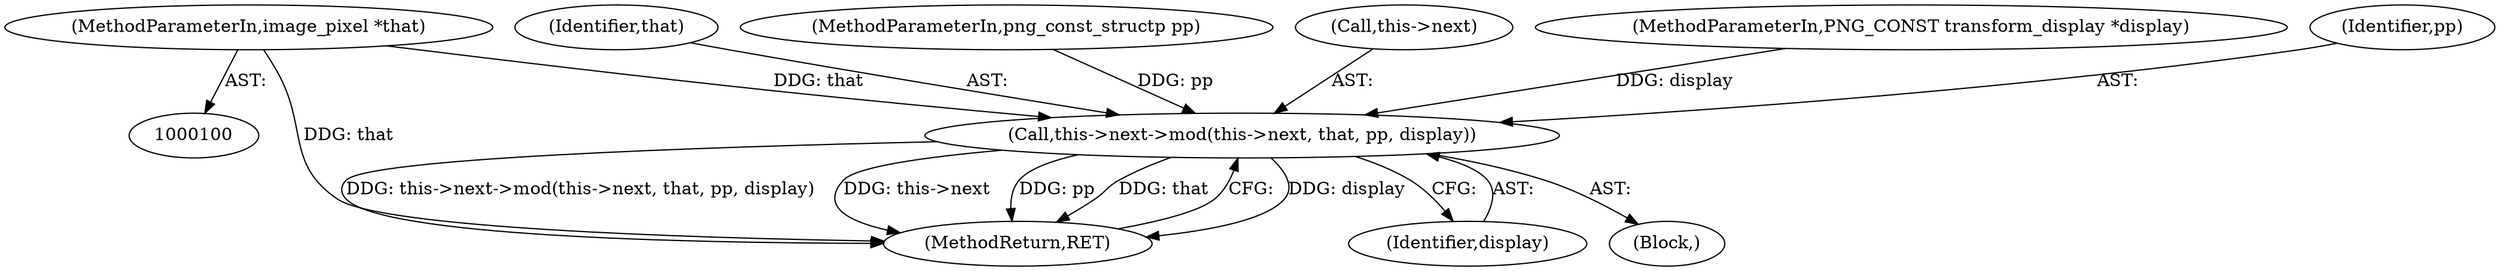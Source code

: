 digraph "0_Android_9d4853418ab2f754c2b63e091c29c5529b8b86ca_80@pointer" {
"1000102" [label="(MethodParameterIn,image_pixel *that)"];
"1000166" [label="(Call,this->next->mod(this->next, that, pp, display))"];
"1000102" [label="(MethodParameterIn,image_pixel *that)"];
"1000173" [label="(MethodReturn,RET)"];
"1000166" [label="(Call,this->next->mod(this->next, that, pp, display))"];
"1000170" [label="(Identifier,that)"];
"1000172" [label="(Identifier,display)"];
"1000103" [label="(MethodParameterIn,png_const_structp pp)"];
"1000105" [label="(Block,)"];
"1000167" [label="(Call,this->next)"];
"1000104" [label="(MethodParameterIn,PNG_CONST transform_display *display)"];
"1000171" [label="(Identifier,pp)"];
"1000102" -> "1000100"  [label="AST: "];
"1000102" -> "1000173"  [label="DDG: that"];
"1000102" -> "1000166"  [label="DDG: that"];
"1000166" -> "1000105"  [label="AST: "];
"1000166" -> "1000172"  [label="CFG: "];
"1000167" -> "1000166"  [label="AST: "];
"1000170" -> "1000166"  [label="AST: "];
"1000171" -> "1000166"  [label="AST: "];
"1000172" -> "1000166"  [label="AST: "];
"1000173" -> "1000166"  [label="CFG: "];
"1000166" -> "1000173"  [label="DDG: display"];
"1000166" -> "1000173"  [label="DDG: this->next->mod(this->next, that, pp, display)"];
"1000166" -> "1000173"  [label="DDG: this->next"];
"1000166" -> "1000173"  [label="DDG: pp"];
"1000166" -> "1000173"  [label="DDG: that"];
"1000103" -> "1000166"  [label="DDG: pp"];
"1000104" -> "1000166"  [label="DDG: display"];
}
